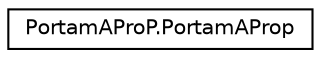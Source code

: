 digraph "Graphical Class Hierarchy"
{
  edge [fontname="Helvetica",fontsize="10",labelfontname="Helvetica",labelfontsize="10"];
  node [fontname="Helvetica",fontsize="10",shape=record];
  rankdir="LR";
  Node0 [label="PortamAProP.PortamAProp",height=0.2,width=0.4,color="black", fillcolor="white", style="filled",URL="$class_portam_a_pro_p_1_1_portam_a_prop.html"];
}
